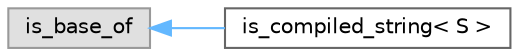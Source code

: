 digraph "类继承关系图"
{
 // LATEX_PDF_SIZE
  bgcolor="transparent";
  edge [fontname=Helvetica,fontsize=10,labelfontname=Helvetica,labelfontsize=10];
  node [fontname=Helvetica,fontsize=10,shape=box,height=0.2,width=0.4];
  rankdir="LR";
  Node0 [id="Node000000",label="is_base_of",height=0.2,width=0.4,color="grey60", fillcolor="#E0E0E0", style="filled",tooltip=" "];
  Node0 -> Node1 [id="edge277_Node000000_Node000001",dir="back",color="steelblue1",style="solid",tooltip=" "];
  Node1 [id="Node000001",label="is_compiled_string\< S \>",height=0.2,width=0.4,color="grey40", fillcolor="white", style="filled",URL="$structdetail_1_1is__compiled__string.html",tooltip=" "];
}
